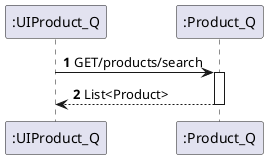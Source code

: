 @startuml
'https://plantuml.com/sequence-diagram

autoactivate on
autonumber

participant ":UIProduct_Q" as pro
participant ":Product_Q" as pro1

pro -> pro1: GET/products/search
pro1 --> pro: List<Product>
@enduml